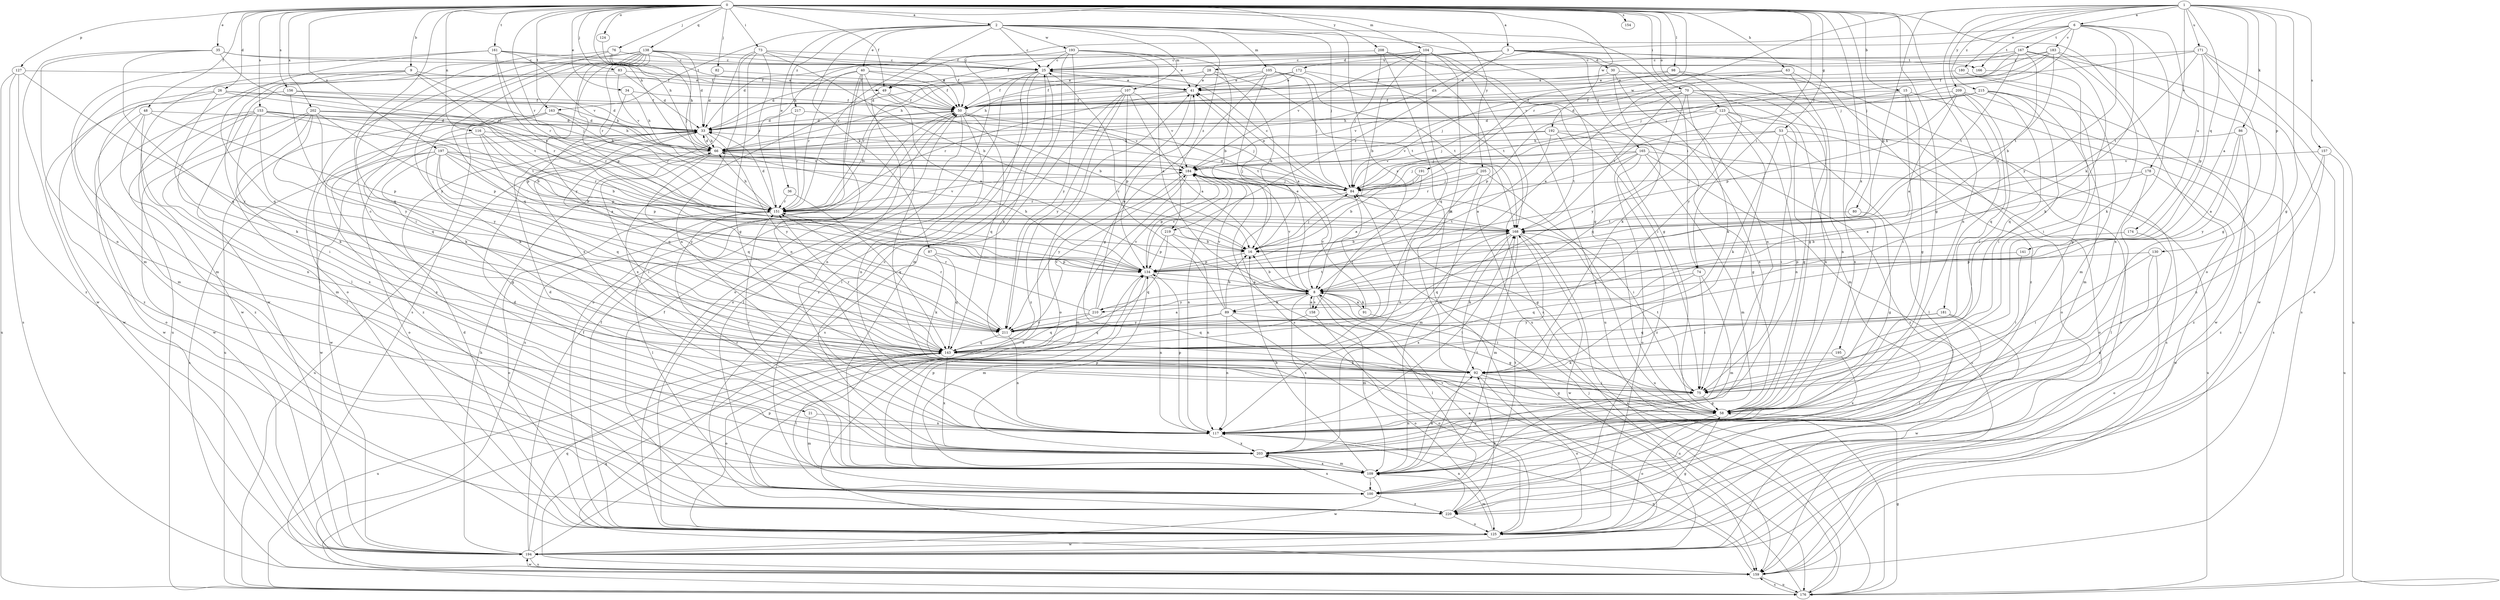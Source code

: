 strict digraph  {
0;
1;
2;
3;
6;
8;
9;
15;
16;
21;
25;
26;
28;
30;
33;
34;
35;
36;
40;
41;
48;
49;
50;
53;
58;
63;
66;
70;
73;
74;
75;
76;
80;
82;
83;
84;
86;
87;
89;
91;
92;
98;
100;
104;
105;
107;
109;
116;
117;
123;
124;
125;
127;
130;
134;
138;
141;
143;
151;
153;
154;
156;
157;
158;
159;
161;
163;
165;
166;
167;
168;
171;
172;
174;
176;
178;
180;
181;
183;
184;
191;
192;
193;
194;
195;
197;
202;
203;
205;
208;
209;
210;
211;
215;
217;
219;
220;
0 -> 2  [label=a];
0 -> 3  [label=a];
0 -> 9  [label=b];
0 -> 15  [label=b];
0 -> 21  [label=c];
0 -> 26  [label=d];
0 -> 34  [label=e];
0 -> 35  [label=e];
0 -> 48  [label=f];
0 -> 49  [label=f];
0 -> 53  [label=g];
0 -> 58  [label=g];
0 -> 63  [label=h];
0 -> 66  [label=h];
0 -> 70  [label=i];
0 -> 73  [label=i];
0 -> 74  [label=i];
0 -> 76  [label=j];
0 -> 80  [label=j];
0 -> 82  [label=j];
0 -> 83  [label=j];
0 -> 98  [label=l];
0 -> 104  [label=m];
0 -> 116  [label=n];
0 -> 117  [label=n];
0 -> 123  [label=o];
0 -> 124  [label=o];
0 -> 125  [label=o];
0 -> 127  [label=p];
0 -> 138  [label=q];
0 -> 151  [label=r];
0 -> 153  [label=s];
0 -> 154  [label=s];
0 -> 156  [label=s];
0 -> 161  [label=t];
0 -> 163  [label=t];
0 -> 191  [label=w];
0 -> 192  [label=w];
0 -> 195  [label=x];
0 -> 197  [label=x];
0 -> 202  [label=x];
0 -> 205  [label=y];
0 -> 208  [label=y];
1 -> 6  [label=a];
1 -> 8  [label=a];
1 -> 58  [label=g];
1 -> 86  [label=k];
1 -> 130  [label=p];
1 -> 134  [label=p];
1 -> 141  [label=q];
1 -> 151  [label=r];
1 -> 157  [label=s];
1 -> 171  [label=u];
1 -> 178  [label=v];
1 -> 180  [label=v];
1 -> 181  [label=v];
1 -> 209  [label=y];
1 -> 215  [label=z];
2 -> 25  [label=c];
2 -> 36  [label=e];
2 -> 40  [label=e];
2 -> 58  [label=g];
2 -> 74  [label=i];
2 -> 84  [label=j];
2 -> 87  [label=k];
2 -> 105  [label=m];
2 -> 107  [label=m];
2 -> 151  [label=r];
2 -> 158  [label=s];
2 -> 163  [label=t];
2 -> 193  [label=w];
2 -> 217  [label=z];
2 -> 219  [label=z];
3 -> 28  [label=d];
3 -> 30  [label=d];
3 -> 33  [label=d];
3 -> 49  [label=f];
3 -> 117  [label=n];
3 -> 165  [label=t];
3 -> 166  [label=t];
3 -> 172  [label=u];
3 -> 219  [label=z];
3 -> 220  [label=z];
6 -> 49  [label=f];
6 -> 66  [label=h];
6 -> 84  [label=j];
6 -> 89  [label=k];
6 -> 166  [label=t];
6 -> 167  [label=t];
6 -> 174  [label=u];
6 -> 183  [label=v];
6 -> 203  [label=x];
6 -> 210  [label=y];
8 -> 16  [label=b];
8 -> 41  [label=e];
8 -> 75  [label=i];
8 -> 89  [label=k];
8 -> 91  [label=k];
8 -> 100  [label=l];
8 -> 109  [label=m];
8 -> 158  [label=s];
8 -> 184  [label=v];
8 -> 203  [label=x];
8 -> 210  [label=y];
9 -> 49  [label=f];
9 -> 84  [label=j];
9 -> 100  [label=l];
9 -> 168  [label=t];
9 -> 176  [label=u];
9 -> 194  [label=w];
15 -> 50  [label=f];
15 -> 58  [label=g];
15 -> 75  [label=i];
15 -> 159  [label=s];
15 -> 184  [label=v];
16 -> 84  [label=j];
16 -> 134  [label=p];
21 -> 109  [label=m];
21 -> 117  [label=n];
25 -> 41  [label=e];
25 -> 92  [label=k];
25 -> 100  [label=l];
25 -> 125  [label=o];
25 -> 151  [label=r];
25 -> 220  [label=z];
26 -> 50  [label=f];
26 -> 66  [label=h];
26 -> 92  [label=k];
26 -> 109  [label=m];
26 -> 151  [label=r];
26 -> 220  [label=z];
28 -> 16  [label=b];
28 -> 33  [label=d];
28 -> 41  [label=e];
28 -> 50  [label=f];
28 -> 168  [label=t];
30 -> 41  [label=e];
30 -> 92  [label=k];
30 -> 159  [label=s];
30 -> 203  [label=x];
33 -> 66  [label=h];
33 -> 125  [label=o];
33 -> 143  [label=q];
33 -> 194  [label=w];
33 -> 211  [label=y];
34 -> 50  [label=f];
34 -> 66  [label=h];
34 -> 134  [label=p];
35 -> 25  [label=c];
35 -> 50  [label=f];
35 -> 84  [label=j];
35 -> 117  [label=n];
35 -> 143  [label=q];
35 -> 194  [label=w];
36 -> 143  [label=q];
36 -> 151  [label=r];
40 -> 8  [label=a];
40 -> 33  [label=d];
40 -> 41  [label=e];
40 -> 50  [label=f];
40 -> 75  [label=i];
40 -> 117  [label=n];
40 -> 125  [label=o];
40 -> 151  [label=r];
41 -> 50  [label=f];
41 -> 125  [label=o];
41 -> 151  [label=r];
48 -> 33  [label=d];
48 -> 109  [label=m];
48 -> 117  [label=n];
48 -> 125  [label=o];
48 -> 134  [label=p];
49 -> 16  [label=b];
49 -> 50  [label=f];
49 -> 117  [label=n];
49 -> 203  [label=x];
50 -> 33  [label=d];
50 -> 100  [label=l];
50 -> 117  [label=n];
50 -> 143  [label=q];
50 -> 159  [label=s];
50 -> 168  [label=t];
50 -> 184  [label=v];
53 -> 66  [label=h];
53 -> 75  [label=i];
53 -> 84  [label=j];
53 -> 92  [label=k];
53 -> 100  [label=l];
53 -> 125  [label=o];
58 -> 117  [label=n];
58 -> 125  [label=o];
63 -> 8  [label=a];
63 -> 41  [label=e];
63 -> 117  [label=n];
63 -> 203  [label=x];
66 -> 33  [label=d];
66 -> 75  [label=i];
66 -> 84  [label=j];
66 -> 143  [label=q];
66 -> 176  [label=u];
66 -> 184  [label=v];
70 -> 50  [label=f];
70 -> 92  [label=k];
70 -> 109  [label=m];
70 -> 117  [label=n];
70 -> 125  [label=o];
70 -> 134  [label=p];
70 -> 168  [label=t];
70 -> 211  [label=y];
73 -> 16  [label=b];
73 -> 25  [label=c];
73 -> 50  [label=f];
73 -> 58  [label=g];
73 -> 117  [label=n];
73 -> 151  [label=r];
73 -> 203  [label=x];
74 -> 8  [label=a];
74 -> 75  [label=i];
74 -> 109  [label=m];
74 -> 143  [label=q];
75 -> 58  [label=g];
75 -> 168  [label=t];
75 -> 203  [label=x];
76 -> 25  [label=c];
76 -> 50  [label=f];
76 -> 66  [label=h];
76 -> 143  [label=q];
76 -> 211  [label=y];
80 -> 58  [label=g];
80 -> 168  [label=t];
82 -> 33  [label=d];
82 -> 41  [label=e];
83 -> 33  [label=d];
83 -> 41  [label=e];
83 -> 109  [label=m];
83 -> 184  [label=v];
84 -> 25  [label=c];
84 -> 33  [label=d];
84 -> 41  [label=e];
84 -> 58  [label=g];
84 -> 75  [label=i];
84 -> 151  [label=r];
86 -> 8  [label=a];
86 -> 66  [label=h];
86 -> 211  [label=y];
86 -> 220  [label=z];
87 -> 92  [label=k];
87 -> 134  [label=p];
87 -> 143  [label=q];
89 -> 16  [label=b];
89 -> 25  [label=c];
89 -> 58  [label=g];
89 -> 117  [label=n];
89 -> 125  [label=o];
89 -> 143  [label=q];
89 -> 184  [label=v];
89 -> 211  [label=y];
91 -> 8  [label=a];
91 -> 176  [label=u];
91 -> 184  [label=v];
92 -> 58  [label=g];
92 -> 75  [label=i];
92 -> 125  [label=o];
98 -> 41  [label=e];
98 -> 58  [label=g];
98 -> 84  [label=j];
98 -> 211  [label=y];
100 -> 168  [label=t];
100 -> 203  [label=x];
100 -> 220  [label=z];
104 -> 16  [label=b];
104 -> 25  [label=c];
104 -> 66  [label=h];
104 -> 92  [label=k];
104 -> 143  [label=q];
104 -> 159  [label=s];
104 -> 176  [label=u];
104 -> 184  [label=v];
105 -> 8  [label=a];
105 -> 41  [label=e];
105 -> 58  [label=g];
105 -> 66  [label=h];
105 -> 84  [label=j];
105 -> 159  [label=s];
105 -> 168  [label=t];
107 -> 8  [label=a];
107 -> 50  [label=f];
107 -> 134  [label=p];
107 -> 159  [label=s];
107 -> 184  [label=v];
107 -> 211  [label=y];
107 -> 220  [label=z];
109 -> 16  [label=b];
109 -> 33  [label=d];
109 -> 92  [label=k];
109 -> 100  [label=l];
109 -> 134  [label=p];
109 -> 151  [label=r];
109 -> 168  [label=t];
109 -> 194  [label=w];
109 -> 203  [label=x];
116 -> 8  [label=a];
116 -> 16  [label=b];
116 -> 66  [label=h];
116 -> 134  [label=p];
116 -> 203  [label=x];
117 -> 134  [label=p];
117 -> 151  [label=r];
117 -> 168  [label=t];
117 -> 203  [label=x];
123 -> 33  [label=d];
123 -> 58  [label=g];
123 -> 75  [label=i];
123 -> 84  [label=j];
123 -> 117  [label=n];
123 -> 143  [label=q];
123 -> 159  [label=s];
124 -> 66  [label=h];
125 -> 8  [label=a];
125 -> 33  [label=d];
125 -> 50  [label=f];
125 -> 58  [label=g];
125 -> 109  [label=m];
125 -> 194  [label=w];
127 -> 41  [label=e];
127 -> 159  [label=s];
127 -> 176  [label=u];
127 -> 211  [label=y];
127 -> 220  [label=z];
130 -> 75  [label=i];
130 -> 125  [label=o];
130 -> 134  [label=p];
130 -> 203  [label=x];
134 -> 8  [label=a];
134 -> 66  [label=h];
134 -> 109  [label=m];
134 -> 117  [label=n];
134 -> 184  [label=v];
138 -> 25  [label=c];
138 -> 33  [label=d];
138 -> 50  [label=f];
138 -> 75  [label=i];
138 -> 84  [label=j];
138 -> 125  [label=o];
138 -> 134  [label=p];
138 -> 143  [label=q];
138 -> 151  [label=r];
138 -> 159  [label=s];
138 -> 194  [label=w];
138 -> 211  [label=y];
141 -> 75  [label=i];
141 -> 134  [label=p];
143 -> 92  [label=k];
143 -> 100  [label=l];
143 -> 125  [label=o];
143 -> 151  [label=r];
143 -> 176  [label=u];
143 -> 184  [label=v];
143 -> 203  [label=x];
151 -> 33  [label=d];
151 -> 50  [label=f];
151 -> 66  [label=h];
151 -> 100  [label=l];
151 -> 125  [label=o];
151 -> 168  [label=t];
151 -> 184  [label=v];
153 -> 16  [label=b];
153 -> 33  [label=d];
153 -> 92  [label=k];
153 -> 143  [label=q];
153 -> 151  [label=r];
153 -> 168  [label=t];
153 -> 194  [label=w];
153 -> 203  [label=x];
153 -> 220  [label=z];
156 -> 33  [label=d];
156 -> 50  [label=f];
156 -> 194  [label=w];
156 -> 211  [label=y];
157 -> 117  [label=n];
157 -> 176  [label=u];
157 -> 184  [label=v];
157 -> 220  [label=z];
158 -> 8  [label=a];
158 -> 125  [label=o];
158 -> 143  [label=q];
159 -> 117  [label=n];
159 -> 143  [label=q];
159 -> 176  [label=u];
159 -> 194  [label=w];
161 -> 25  [label=c];
161 -> 50  [label=f];
161 -> 109  [label=m];
161 -> 143  [label=q];
161 -> 151  [label=r];
161 -> 168  [label=t];
161 -> 184  [label=v];
163 -> 33  [label=d];
163 -> 66  [label=h];
163 -> 92  [label=k];
163 -> 151  [label=r];
163 -> 176  [label=u];
163 -> 220  [label=z];
165 -> 84  [label=j];
165 -> 109  [label=m];
165 -> 125  [label=o];
165 -> 134  [label=p];
165 -> 159  [label=s];
165 -> 176  [label=u];
165 -> 184  [label=v];
165 -> 220  [label=z];
166 -> 75  [label=i];
167 -> 16  [label=b];
167 -> 25  [label=c];
167 -> 50  [label=f];
167 -> 84  [label=j];
167 -> 92  [label=k];
167 -> 159  [label=s];
167 -> 168  [label=t];
168 -> 16  [label=b];
168 -> 92  [label=k];
168 -> 109  [label=m];
168 -> 143  [label=q];
168 -> 159  [label=s];
168 -> 194  [label=w];
168 -> 203  [label=x];
171 -> 25  [label=c];
171 -> 50  [label=f];
171 -> 58  [label=g];
171 -> 125  [label=o];
171 -> 134  [label=p];
171 -> 168  [label=t];
171 -> 176  [label=u];
172 -> 41  [label=e];
172 -> 50  [label=f];
172 -> 66  [label=h];
172 -> 75  [label=i];
172 -> 168  [label=t];
174 -> 16  [label=b];
174 -> 100  [label=l];
176 -> 41  [label=e];
176 -> 58  [label=g];
176 -> 84  [label=j];
176 -> 159  [label=s];
176 -> 184  [label=v];
178 -> 8  [label=a];
178 -> 84  [label=j];
178 -> 100  [label=l];
178 -> 194  [label=w];
180 -> 41  [label=e];
180 -> 58  [label=g];
180 -> 109  [label=m];
181 -> 100  [label=l];
181 -> 143  [label=q];
181 -> 194  [label=w];
181 -> 211  [label=y];
183 -> 25  [label=c];
183 -> 33  [label=d];
183 -> 84  [label=j];
183 -> 92  [label=k];
183 -> 168  [label=t];
183 -> 184  [label=v];
183 -> 194  [label=w];
184 -> 84  [label=j];
184 -> 109  [label=m];
184 -> 117  [label=n];
184 -> 134  [label=p];
184 -> 211  [label=y];
191 -> 8  [label=a];
191 -> 16  [label=b];
191 -> 84  [label=j];
192 -> 8  [label=a];
192 -> 58  [label=g];
192 -> 66  [label=h];
192 -> 168  [label=t];
192 -> 184  [label=v];
192 -> 220  [label=z];
193 -> 8  [label=a];
193 -> 16  [label=b];
193 -> 25  [label=c];
193 -> 41  [label=e];
193 -> 109  [label=m];
193 -> 125  [label=o];
193 -> 211  [label=y];
194 -> 50  [label=f];
194 -> 66  [label=h];
194 -> 134  [label=p];
194 -> 143  [label=q];
194 -> 159  [label=s];
195 -> 92  [label=k];
195 -> 203  [label=x];
197 -> 16  [label=b];
197 -> 58  [label=g];
197 -> 134  [label=p];
197 -> 143  [label=q];
197 -> 151  [label=r];
197 -> 159  [label=s];
197 -> 184  [label=v];
197 -> 194  [label=w];
197 -> 211  [label=y];
202 -> 33  [label=d];
202 -> 75  [label=i];
202 -> 92  [label=k];
202 -> 100  [label=l];
202 -> 134  [label=p];
202 -> 151  [label=r];
202 -> 194  [label=w];
202 -> 211  [label=y];
203 -> 25  [label=c];
203 -> 33  [label=d];
203 -> 109  [label=m];
203 -> 134  [label=p];
205 -> 84  [label=j];
205 -> 109  [label=m];
205 -> 117  [label=n];
205 -> 151  [label=r];
205 -> 176  [label=u];
208 -> 25  [label=c];
208 -> 58  [label=g];
208 -> 84  [label=j];
208 -> 176  [label=u];
208 -> 194  [label=w];
209 -> 8  [label=a];
209 -> 50  [label=f];
209 -> 75  [label=i];
209 -> 134  [label=p];
209 -> 143  [label=q];
209 -> 194  [label=w];
210 -> 41  [label=e];
210 -> 143  [label=q];
210 -> 151  [label=r];
210 -> 168  [label=t];
210 -> 184  [label=v];
210 -> 211  [label=y];
211 -> 8  [label=a];
211 -> 84  [label=j];
211 -> 117  [label=n];
211 -> 143  [label=q];
211 -> 151  [label=r];
215 -> 33  [label=d];
215 -> 50  [label=f];
215 -> 66  [label=h];
215 -> 75  [label=i];
215 -> 109  [label=m];
215 -> 143  [label=q];
215 -> 159  [label=s];
217 -> 33  [label=d];
217 -> 84  [label=j];
217 -> 151  [label=r];
219 -> 16  [label=b];
219 -> 117  [label=n];
219 -> 134  [label=p];
219 -> 143  [label=q];
220 -> 50  [label=f];
220 -> 92  [label=k];
220 -> 117  [label=n];
220 -> 125  [label=o];
}
